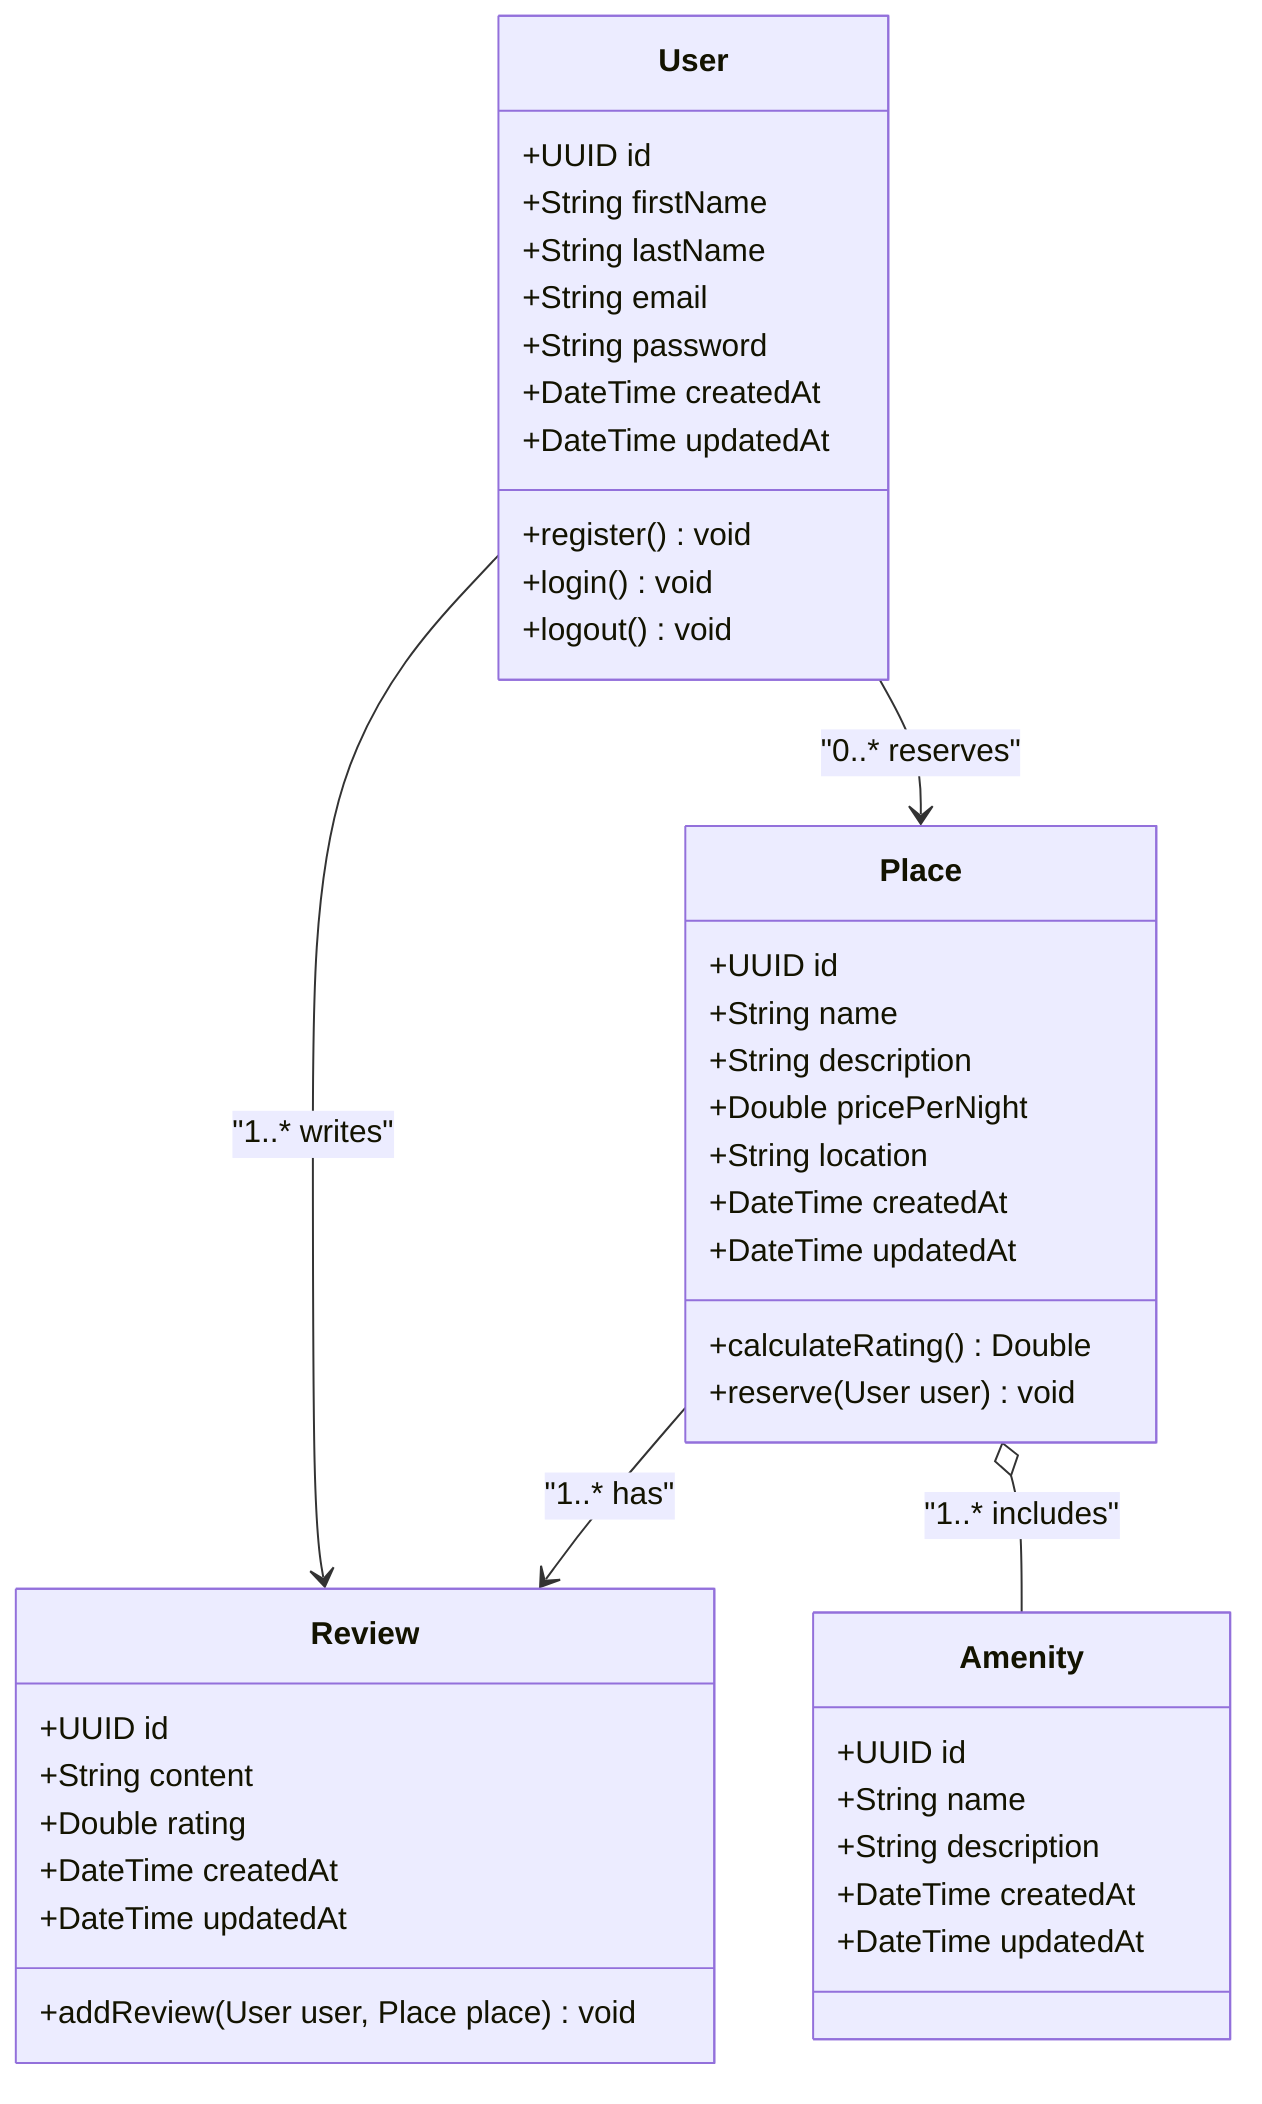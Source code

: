 classDiagram
    %% User entity
    class User {
        +UUID id
        +String firstName
        +String lastName
        +String email
        +String password
        +DateTime createdAt
        +DateTime updatedAt
        +register() void
        +login() void
        +logout() void
    }

    %% Place entity
    class Place {
        +UUID id
        +String name
        +String description
        +Double pricePerNight
        +String location
        +DateTime createdAt
        +DateTime updatedAt
        +calculateRating() Double
        +reserve(User user) void
    }

    %% Review entity
    class Review {
        +UUID id
        +String content
        +Double rating
        +DateTime createdAt
        +DateTime updatedAt
        +addReview(User user, Place place) void
    }

    %% Amenity entity
    class Amenity {
        +UUID id
        +String name
        +String description
        +DateTime createdAt
        +DateTime updatedAt
    }

    %% Relationships
    User --> Review : "1..* writes"
    Place --> Review : "1..* has"
    Place o-- Amenity : "1..* includes"
    User --> Place : "0..* reserves"